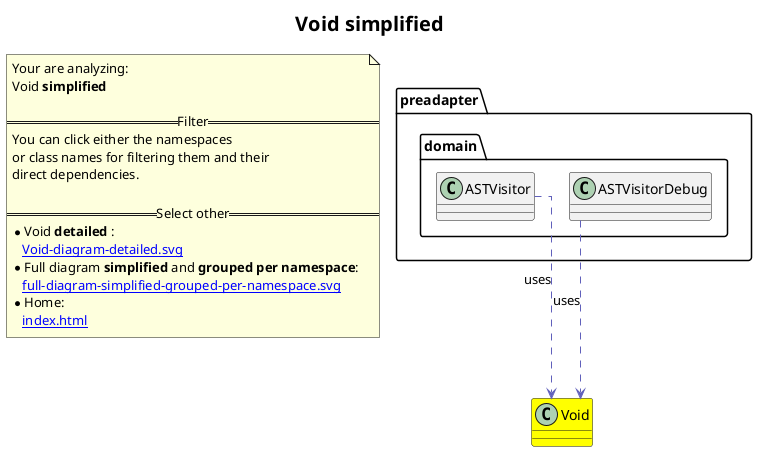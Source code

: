 @startuml
skinparam linetype ortho
title <size:20>Void **simplified** </size>
note "Your are analyzing:\nVoid **simplified** \n\n==Filter==\nYou can click either the namespaces \nor class names for filtering them and their\ndirect dependencies.\n\n==Select other==\n* Void **detailed** :\n   [[Void-diagram-detailed.svg]]\n* Full diagram **simplified** and **grouped per namespace**:\n   [[full-diagram-simplified-grouped-per-namespace.svg]]\n* Home:\n   [[index.html]]" as FloatingNote
class Void [[Void-diagram-simplified.svg]] #yellow {
}
  class preadapter.domain.ASTVisitorDebug [[preadapter.domain.ASTVisitorDebug-diagram-simplified.svg]]  {
  }
  class preadapter.domain.ASTVisitor [[preadapter.domain.ASTVisitor-diagram-simplified.svg]]  {
  }
 ' *************************************** 
 ' *************************************** 
 ' *************************************** 
' Class relations extracted from namespace:
' 
' Class relations extracted from namespace:
' preadapter.domain
preadapter.domain.ASTVisitorDebug .[#6060BB].> Void  : uses 
preadapter.domain.ASTVisitor .[#6060BB].> Void  : uses 
@enduml